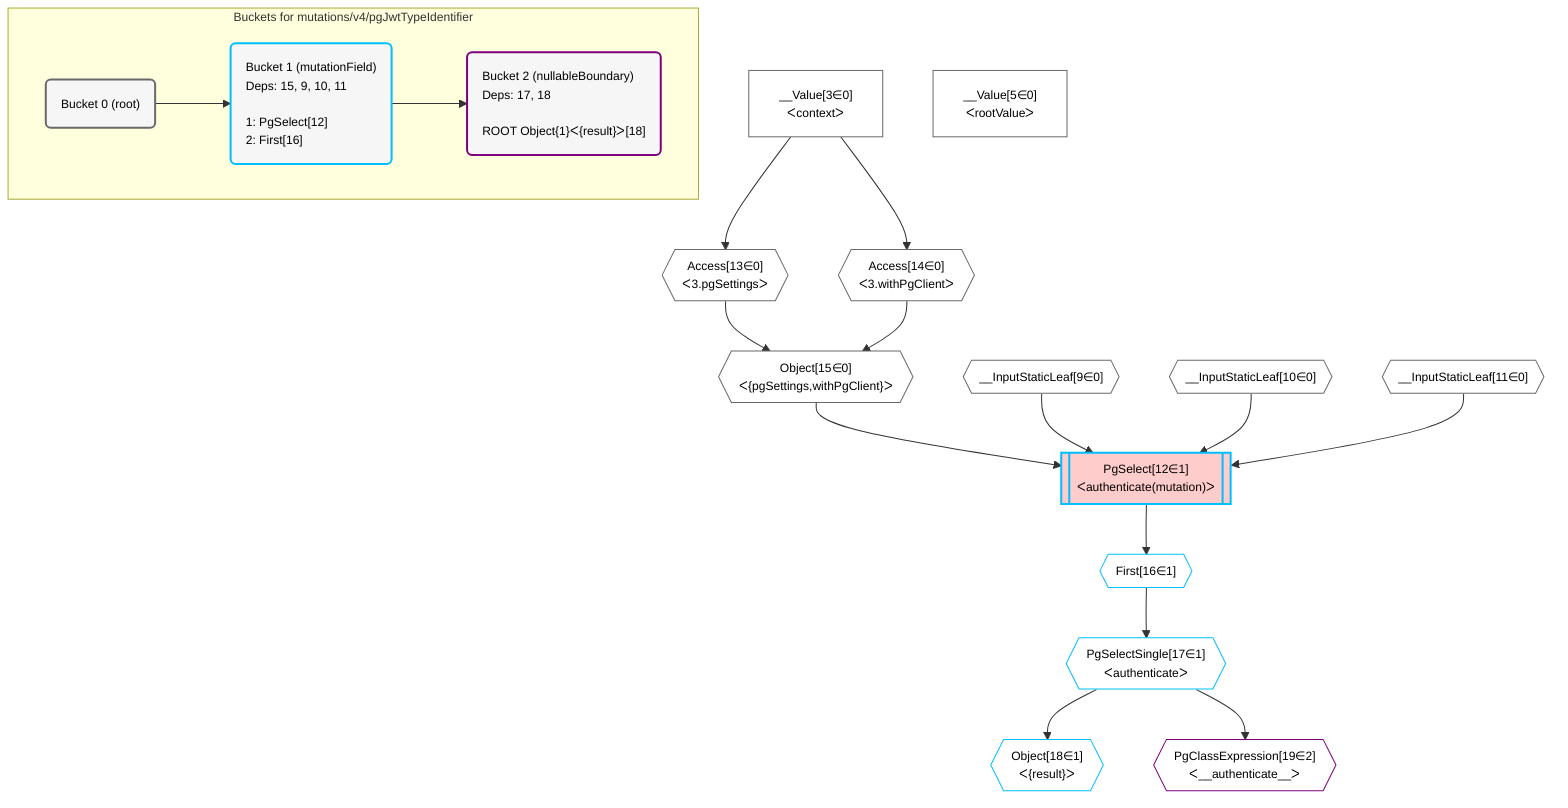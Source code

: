 %%{init: {'themeVariables': { 'fontSize': '12px'}}}%%
graph TD
    classDef path fill:#eee,stroke:#000,color:#000
    classDef plan fill:#fff,stroke-width:1px,color:#000
    classDef itemplan fill:#fff,stroke-width:2px,color:#000
    classDef unbatchedplan fill:#dff,stroke-width:1px,color:#000
    classDef sideeffectplan fill:#fcc,stroke-width:2px,color:#000
    classDef bucket fill:#f6f6f6,color:#000,stroke-width:2px,text-align:left


    %% define steps
    __Value3["__Value[3∈0]<br />ᐸcontextᐳ"]:::plan
    __Value5["__Value[5∈0]<br />ᐸrootValueᐳ"]:::plan
    __InputStaticLeaf9{{"__InputStaticLeaf[9∈0]"}}:::plan
    __InputStaticLeaf10{{"__InputStaticLeaf[10∈0]"}}:::plan
    __InputStaticLeaf11{{"__InputStaticLeaf[11∈0]"}}:::plan
    Access13{{"Access[13∈0]<br />ᐸ3.pgSettingsᐳ"}}:::plan
    Access14{{"Access[14∈0]<br />ᐸ3.withPgClientᐳ"}}:::plan
    Object15{{"Object[15∈0]<br />ᐸ{pgSettings,withPgClient}ᐳ"}}:::plan
    PgSelect12[["PgSelect[12∈1]<br />ᐸauthenticate(mutation)ᐳ"]]:::sideeffectplan
    First16{{"First[16∈1]"}}:::plan
    PgSelectSingle17{{"PgSelectSingle[17∈1]<br />ᐸauthenticateᐳ"}}:::plan
    Object18{{"Object[18∈1]<br />ᐸ{result}ᐳ"}}:::plan
    PgClassExpression19{{"PgClassExpression[19∈2]<br />ᐸ__authenticate__ᐳ"}}:::plan

    %% plan dependencies
    __Value3 --> Access13
    __Value3 --> Access14
    Access13 & Access14 --> Object15
    Object15 & __InputStaticLeaf9 & __InputStaticLeaf10 & __InputStaticLeaf11 --> PgSelect12
    PgSelect12 --> First16
    First16 --> PgSelectSingle17
    PgSelectSingle17 --> Object18
    PgSelectSingle17 --> PgClassExpression19

    subgraph "Buckets for mutations/v4/pgJwtTypeIdentifier"
    Bucket0("Bucket 0 (root)"):::bucket
    classDef bucket0 stroke:#696969
    class Bucket0,__Value3,__Value5,__InputStaticLeaf9,__InputStaticLeaf10,__InputStaticLeaf11,Access13,Access14,Object15 bucket0
    Bucket1("Bucket 1 (mutationField)<br />Deps: 15, 9, 10, 11<br /><br />1: PgSelect[12]<br />2: First[16]"):::bucket
    classDef bucket1 stroke:#00bfff
    class Bucket1,PgSelect12,First16,PgSelectSingle17,Object18 bucket1
    Bucket2("Bucket 2 (nullableBoundary)<br />Deps: 17, 18<br /><br />ROOT Object{1}ᐸ{result}ᐳ[18]"):::bucket
    classDef bucket2 stroke:#7f007f
    class Bucket2,PgClassExpression19 bucket2
    Bucket0 --> Bucket1
    Bucket1 --> Bucket2
    end